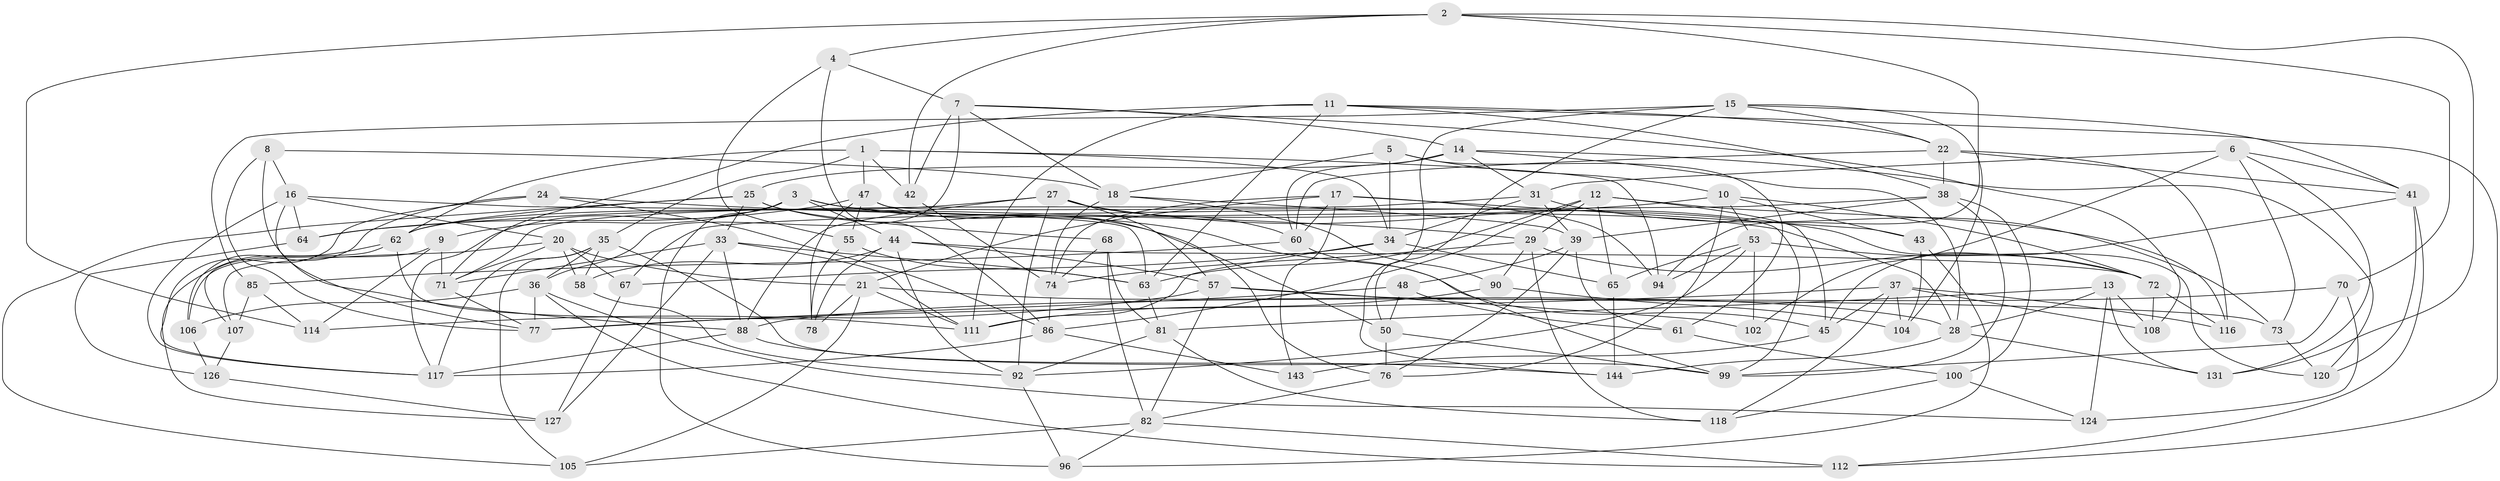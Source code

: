 // original degree distribution, {4: 1.0}
// Generated by graph-tools (version 1.1) at 2025/11/02/27/25 16:11:43]
// undirected, 92 vertices, 232 edges
graph export_dot {
graph [start="1"]
  node [color=gray90,style=filled];
  1 [super="+23"];
  2 [super="+49"];
  3 [super="+19"];
  4;
  5;
  6 [super="+142"];
  7 [super="+52"];
  8;
  9;
  10 [super="+95"];
  11 [super="+30"];
  12 [super="+91"];
  13 [super="+75"];
  14 [super="+130"];
  15 [super="+26"];
  16 [super="+51"];
  17 [super="+121"];
  18 [super="+66"];
  20 [super="+46"];
  21 [super="+54"];
  22 [super="+32"];
  24;
  25 [super="+133"];
  27 [super="+87"];
  28 [super="+128"];
  29 [super="+40"];
  31 [super="+103"];
  33 [super="+135"];
  34 [super="+69"];
  35 [super="+89"];
  36 [super="+80"];
  37 [super="+119"];
  38 [super="+125"];
  39 [super="+101"];
  41 [super="+109"];
  42;
  43;
  44 [super="+84"];
  45 [super="+56"];
  47 [super="+93"];
  48;
  50 [super="+59"];
  53 [super="+83"];
  55;
  57 [super="+113"];
  58;
  60 [super="+122"];
  61;
  62 [super="+110"];
  63 [super="+115"];
  64;
  65;
  67;
  68;
  70;
  71 [super="+129"];
  72 [super="+137"];
  73;
  74 [super="+98"];
  76 [super="+139"];
  77 [super="+79"];
  78;
  81 [super="+132"];
  82 [super="+136"];
  85;
  86 [super="+123"];
  88 [super="+97"];
  90;
  92 [super="+138"];
  94;
  96;
  99 [super="+140"];
  100;
  102;
  104;
  105;
  106;
  107;
  108;
  111 [super="+141"];
  112;
  114;
  116;
  117 [super="+134"];
  118;
  120;
  124;
  126;
  127;
  131;
  143;
  144;
  1 -- 94;
  1 -- 42;
  1 -- 62;
  1 -- 47;
  1 -- 34;
  1 -- 35;
  2 -- 4;
  2 -- 94;
  2 -- 42;
  2 -- 70;
  2 -- 131;
  2 -- 114;
  3 -- 9;
  3 -- 44;
  3 -- 96;
  3 -- 117;
  3 -- 28;
  3 -- 45;
  4 -- 55;
  4 -- 7;
  4 -- 86;
  5 -- 61;
  5 -- 34;
  5 -- 18;
  5 -- 10;
  6 -- 102 [weight=2];
  6 -- 31;
  6 -- 41;
  6 -- 73;
  6 -- 131;
  7 -- 42;
  7 -- 108;
  7 -- 18;
  7 -- 14;
  7 -- 36;
  8 -- 16;
  8 -- 18;
  8 -- 88;
  8 -- 77;
  9 -- 106;
  9 -- 114;
  9 -- 71;
  10 -- 53;
  10 -- 43;
  10 -- 76;
  10 -- 64;
  10 -- 72;
  11 -- 112;
  11 -- 71;
  11 -- 38;
  11 -- 111;
  11 -- 63;
  11 -- 22;
  12 -- 63;
  12 -- 116;
  12 -- 65;
  12 -- 29;
  12 -- 45;
  12 -- 86;
  13 -- 81 [weight=2];
  13 -- 108;
  13 -- 124;
  13 -- 131;
  13 -- 28;
  14 -- 120;
  14 -- 31;
  14 -- 25;
  14 -- 28;
  14 -- 60;
  15 -- 50;
  15 -- 41;
  15 -- 144;
  15 -- 104;
  15 -- 85;
  15 -- 22;
  16 -- 63;
  16 -- 64;
  16 -- 117;
  16 -- 20;
  16 -- 77;
  17 -- 143;
  17 -- 74;
  17 -- 43;
  17 -- 94;
  17 -- 21;
  17 -- 60;
  18 -- 90;
  18 -- 74;
  18 -- 39;
  20 -- 107;
  20 -- 58;
  20 -- 67;
  20 -- 21;
  20 -- 71;
  21 -- 78;
  21 -- 28;
  21 -- 105;
  21 -- 111;
  22 -- 116;
  22 -- 38;
  22 -- 60;
  22 -- 41;
  24 -- 106;
  24 -- 86;
  24 -- 117;
  24 -- 29;
  25 -- 33;
  25 -- 62;
  25 -- 105;
  25 -- 68;
  25 -- 50;
  27 -- 120;
  27 -- 88;
  27 -- 57;
  27 -- 60;
  27 -- 92;
  27 -- 62;
  28 -- 131;
  28 -- 144;
  29 -- 90;
  29 -- 118;
  29 -- 72;
  29 -- 74;
  31 -- 73;
  31 -- 39;
  31 -- 34;
  31 -- 71;
  33 -- 88;
  33 -- 71;
  33 -- 111;
  33 -- 63;
  33 -- 127;
  34 -- 111;
  34 -- 65;
  34 -- 67;
  35 -- 36;
  35 -- 105;
  35 -- 99;
  35 -- 58;
  35 -- 117;
  36 -- 112;
  36 -- 124;
  36 -- 106;
  36 -- 77;
  37 -- 116;
  37 -- 77;
  37 -- 118;
  37 -- 104;
  37 -- 45;
  37 -- 108;
  38 -- 100;
  38 -- 99;
  38 -- 67;
  38 -- 39;
  39 -- 48;
  39 -- 61;
  39 -- 76;
  41 -- 112;
  41 -- 120;
  41 -- 45;
  42 -- 74;
  43 -- 96;
  43 -- 104;
  44 -- 58;
  44 -- 78;
  44 -- 92;
  44 -- 57;
  44 -- 72;
  45 -- 143 [weight=2];
  47 -- 78;
  47 -- 99;
  47 -- 76;
  47 -- 64;
  47 -- 55;
  48 -- 61;
  48 -- 50;
  48 -- 77;
  50 -- 76 [weight=2];
  50 -- 99;
  53 -- 65;
  53 -- 92;
  53 -- 72;
  53 -- 102;
  53 -- 94;
  55 -- 78;
  55 -- 63;
  57 -- 102;
  57 -- 73;
  57 -- 82;
  57 -- 114;
  58 -- 92;
  60 -- 99;
  60 -- 85;
  61 -- 100;
  62 -- 107;
  62 -- 127;
  62 -- 111;
  63 -- 81;
  64 -- 126;
  65 -- 144;
  67 -- 127;
  68 -- 74;
  68 -- 81;
  68 -- 82;
  70 -- 124;
  70 -- 99;
  70 -- 88;
  71 -- 77;
  72 -- 116;
  72 -- 108;
  73 -- 120;
  74 -- 86;
  76 -- 82;
  81 -- 118;
  81 -- 92;
  82 -- 112;
  82 -- 96;
  82 -- 105;
  85 -- 107;
  85 -- 114;
  86 -- 117;
  86 -- 143;
  88 -- 144;
  88 -- 117;
  90 -- 104;
  90 -- 111;
  92 -- 96;
  100 -- 118;
  100 -- 124;
  106 -- 126;
  107 -- 126;
  126 -- 127;
}
